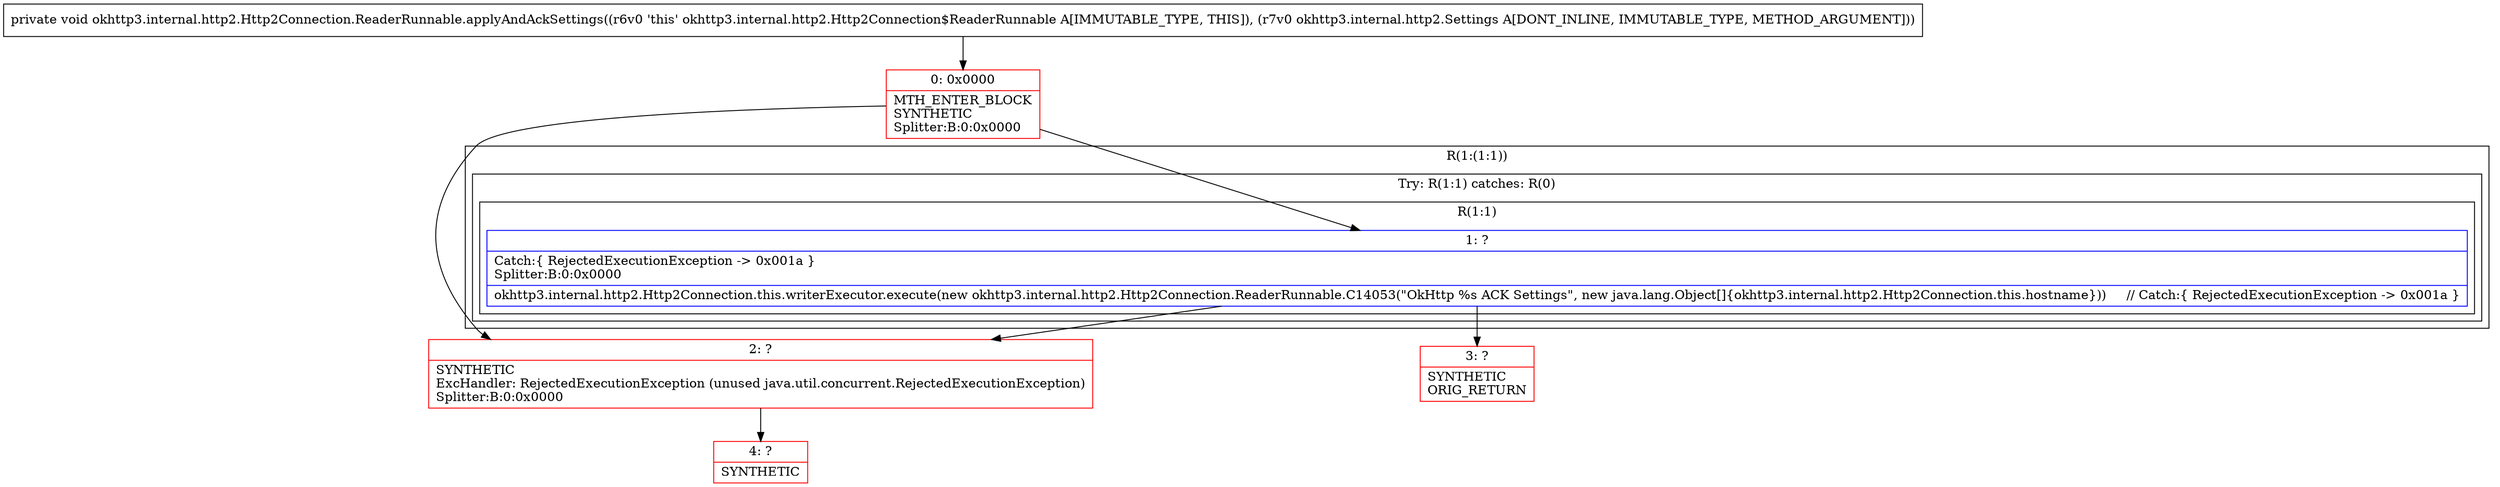 digraph "CFG forokhttp3.internal.http2.Http2Connection.ReaderRunnable.applyAndAckSettings(Lokhttp3\/internal\/http2\/Settings;)V" {
subgraph cluster_Region_1949829136 {
label = "R(1:(1:1))";
node [shape=record,color=blue];
subgraph cluster_TryCatchRegion_921301182 {
label = "Try: R(1:1) catches: R(0)";
node [shape=record,color=blue];
subgraph cluster_Region_851439643 {
label = "R(1:1)";
node [shape=record,color=blue];
Node_1 [shape=record,label="{1\:\ ?|Catch:\{ RejectedExecutionException \-\> 0x001a \}\lSplitter:B:0:0x0000\l|okhttp3.internal.http2.Http2Connection.this.writerExecutor.execute(new okhttp3.internal.http2.Http2Connection.ReaderRunnable.C14053(\"OkHttp %s ACK Settings\", new java.lang.Object[]\{okhttp3.internal.http2.Http2Connection.this.hostname\}))     \/\/ Catch:\{ RejectedExecutionException \-\> 0x001a \}\l}"];
}
subgraph cluster_Region_1047997323 {
label = "R(0) | ExcHandler: RejectedExecutionException (unused java.util.concurrent.RejectedExecutionException)\l";
node [shape=record,color=blue];
}
}
}
subgraph cluster_Region_1047997323 {
label = "R(0) | ExcHandler: RejectedExecutionException (unused java.util.concurrent.RejectedExecutionException)\l";
node [shape=record,color=blue];
}
Node_0 [shape=record,color=red,label="{0\:\ 0x0000|MTH_ENTER_BLOCK\lSYNTHETIC\lSplitter:B:0:0x0000\l}"];
Node_2 [shape=record,color=red,label="{2\:\ ?|SYNTHETIC\lExcHandler: RejectedExecutionException (unused java.util.concurrent.RejectedExecutionException)\lSplitter:B:0:0x0000\l}"];
Node_3 [shape=record,color=red,label="{3\:\ ?|SYNTHETIC\lORIG_RETURN\l}"];
Node_4 [shape=record,color=red,label="{4\:\ ?|SYNTHETIC\l}"];
MethodNode[shape=record,label="{private void okhttp3.internal.http2.Http2Connection.ReaderRunnable.applyAndAckSettings((r6v0 'this' okhttp3.internal.http2.Http2Connection$ReaderRunnable A[IMMUTABLE_TYPE, THIS]), (r7v0 okhttp3.internal.http2.Settings A[DONT_INLINE, IMMUTABLE_TYPE, METHOD_ARGUMENT])) }"];
MethodNode -> Node_0;
Node_1 -> Node_2;
Node_1 -> Node_3;
Node_0 -> Node_1;
Node_0 -> Node_2;
Node_2 -> Node_4;
}


